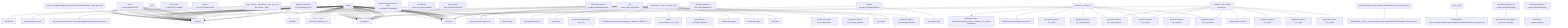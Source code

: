 graph TD
    app-mlperf-inference,d775cac873ee4231_(_cpp,_retinanet,_onnxruntime,_cpu,_test,_r5.0-dev_default,_offline_) --> detect,os
    get-sys-utils-cm,bc90993277e84b8e --> detect,os
    app-mlperf-inference,d775cac873ee4231_(_cpp,_retinanet,_onnxruntime,_cpu,_test,_r5.0-dev_default,_offline_) --> get,python
    get-mlperf-inference-src,4b57186581024797 --> detect,os
    get-mlperf-inference-src,4b57186581024797 --> get,python3
    get-mlperf-inference-src,4b57186581024797 --> get,git,repo,_branch.master,_repo.https://github.com/mlcommons/inference
    app-mlperf-inference,d775cac873ee4231_(_cpp,_retinanet,_onnxruntime,_cpu,_test,_r5.0-dev_default,_offline_) --> get,mlcommons,inference,src
    pull-git-repo,c23132ed65c4421d --> detect,os
    app-mlperf-inference,d775cac873ee4231_(_cpp,_retinanet,_onnxruntime,_cpu,_test,_r5.0-dev_default,_offline_) --> pull,git,repo
    get-mlperf-inference-utils,e341e5f86d8342e5 --> get,mlperf,inference,src
    app-mlperf-inference,d775cac873ee4231_(_cpp,_retinanet,_onnxruntime,_cpu,_test,_r5.0-dev_default,_offline_) --> get,mlperf,inference,utils
    app-mlperf-inference-mlcommons-cpp,bf62405e6c7a44bf_(_onnxruntime,_offline,_retinanet,_cpu_) --> detect,os
    detect-cpu,586c8a43320142f7 --> detect,os
    app-mlperf-inference-mlcommons-cpp,bf62405e6c7a44bf_(_onnxruntime,_offline,_retinanet,_cpu_) --> detect,cpu
    get-sys-utils-cm,bc90993277e84b8e --> detect,os
    get-mlperf-inference-loadgen,64c3d98d0ba04950 --> detect,os
    get-mlperf-inference-loadgen,64c3d98d0ba04950 --> get,python3
    get-mlperf-inference-loadgen,64c3d98d0ba04950 --> get,mlcommons,inference,src
    get-mlperf-inference-loadgen,64c3d98d0ba04950 --> get,compiler
    detect-cpu,586c8a43320142f7 --> detect,os
    get-cmake,52bf974d791b4fc8 --> detect,cpu
    get-mlperf-inference-loadgen,64c3d98d0ba04950 --> get,cmake
    get-generic-python-lib,94b62a682bc44791_(_package.wheel_) --> detect,os
    detect-cpu,586c8a43320142f7 --> detect,os
    get-generic-python-lib,94b62a682bc44791_(_package.wheel_) --> detect,cpu
    get-generic-python-lib,94b62a682bc44791_(_package.wheel_) --> get,python3
    get-generic-python-lib,94b62a682bc44791_(_pip_) --> detect,os
    detect-cpu,586c8a43320142f7 --> detect,os
    get-generic-python-lib,94b62a682bc44791_(_pip_) --> detect,cpu
    get-generic-python-lib,94b62a682bc44791_(_pip_) --> get,python3
    get-generic-python-lib,94b62a682bc44791_(_package.wheel_) --> get,generic-python-lib,_pip
    get-mlperf-inference-loadgen,64c3d98d0ba04950 --> get,generic-python-lib,_package.wheel
    get-generic-python-lib,94b62a682bc44791_(_pip_) --> get,python3
    get-mlperf-inference-loadgen,64c3d98d0ba04950 --> get,generic-python-lib,_pip
    get-generic-python-lib,94b62a682bc44791_(_package.pybind11_) --> detect,os
    detect-cpu,586c8a43320142f7 --> detect,os
    get-generic-python-lib,94b62a682bc44791_(_package.pybind11_) --> detect,cpu
    get-generic-python-lib,94b62a682bc44791_(_package.pybind11_) --> get,python3
    get-generic-python-lib,94b62a682bc44791_(_pip_) --> get,python3
    get-generic-python-lib,94b62a682bc44791_(_package.pybind11_) --> get,generic-python-lib,_pip
    get-mlperf-inference-loadgen,64c3d98d0ba04950 --> get,generic-python-lib,_package.pybind11
    get-generic-python-lib,94b62a682bc44791_(_package.setuptools_) --> detect,os
    detect-cpu,586c8a43320142f7 --> detect,os
    get-generic-python-lib,94b62a682bc44791_(_package.setuptools_) --> detect,cpu
    get-generic-python-lib,94b62a682bc44791_(_package.setuptools_) --> get,python3
    get-generic-python-lib,94b62a682bc44791_(_pip_) --> get,python3
    get-generic-python-lib,94b62a682bc44791_(_package.setuptools_) --> get,generic-python-lib,_pip
    get-mlperf-inference-loadgen,64c3d98d0ba04950 --> get,generic-python-lib,_package.setuptools
    app-mlperf-inference-mlcommons-cpp,bf62405e6c7a44bf_(_onnxruntime,_offline,_retinanet,_cpu_) --> get,loadgen
    app-mlperf-inference-mlcommons-cpp,bf62405e6c7a44bf_(_onnxruntime,_offline,_retinanet,_cpu_) --> get,mlcommons,inference,src
    get-onnxruntime-prebuilt,be02c84ff57c4244_(_cpu_) --> detect,os
    app-mlperf-inference-mlcommons-cpp,bf62405e6c7a44bf_(_onnxruntime,_offline,_retinanet,_cpu_) --> get,lib,onnxruntime,lang-cpp,_cpu
    get-preprocessed-dataset-openimages,9842f1be8cba4c7b_(_validation,_NCHW,_50_) --> get,python3
    get-dataset-openimages,0a9d49b644cf4142_(_validation,_50,_default-annotations_) --> get,python3
    get-generic-python-lib,94b62a682bc44791_(_requests_) --> detect,os
    detect-cpu,586c8a43320142f7 --> detect,os
    get-generic-python-lib,94b62a682bc44791_(_requests_) --> detect,cpu
    get-generic-python-lib,94b62a682bc44791_(_requests_) --> get,python3
    get-generic-python-lib,94b62a682bc44791_(_pip_) --> get,python3
    get-generic-python-lib,94b62a682bc44791_(_requests_) --> get,generic-python-lib,_pip
    get-dataset-openimages,0a9d49b644cf4142_(_validation,_50,_default-annotations_) --> get,generic-python-lib,_requests
    get-dataset-openimages,0a9d49b644cf4142_(_validation,_50,_default-annotations_) --> mlperf,inference,source
    get-generic-python-lib,94b62a682bc44791_(_boto3_) --> detect,os
    detect-cpu,586c8a43320142f7 --> detect,os
    get-generic-python-lib,94b62a682bc44791_(_boto3_) --> detect,cpu
    get-generic-python-lib,94b62a682bc44791_(_boto3_) --> get,python3
    get-generic-python-lib,94b62a682bc44791_(_pip_) --> get,python3
    get-generic-python-lib,94b62a682bc44791_(_boto3_) --> get,generic-python-lib,_pip
    get-dataset-openimages,0a9d49b644cf4142_(_validation,_50,_default-annotations_) --> get,generic-python-lib,_boto3
    get-generic-python-lib,94b62a682bc44791_(_tqdm_) --> detect,os
    detect-cpu,586c8a43320142f7 --> detect,os
    get-generic-python-lib,94b62a682bc44791_(_tqdm_) --> detect,cpu
    get-generic-python-lib,94b62a682bc44791_(_tqdm_) --> get,python3
    get-generic-python-lib,94b62a682bc44791_(_pip_) --> get,python3
    get-generic-python-lib,94b62a682bc44791_(_tqdm_) --> get,generic-python-lib,_pip
    get-dataset-openimages,0a9d49b644cf4142_(_validation,_50,_default-annotations_) --> get,generic-python-lib,_tqdm
    get-generic-python-lib,94b62a682bc44791_(_numpy_) --> detect,os
    detect-cpu,586c8a43320142f7 --> detect,os
    get-generic-python-lib,94b62a682bc44791_(_numpy_) --> detect,cpu
    get-generic-python-lib,94b62a682bc44791_(_numpy_) --> get,python3
    get-generic-python-lib,94b62a682bc44791_(_pip_) --> get,python3
    get-generic-python-lib,94b62a682bc44791_(_numpy_) --> get,generic-python-lib,_pip
    get-dataset-openimages,0a9d49b644cf4142_(_validation,_50,_default-annotations_) --> get,generic-python-lib,_numpy
    get-generic-python-lib,94b62a682bc44791_(_opencv-python_) --> detect,os
    detect-cpu,586c8a43320142f7 --> detect,os
    get-generic-python-lib,94b62a682bc44791_(_opencv-python_) --> detect,cpu
    get-generic-python-lib,94b62a682bc44791_(_opencv-python_) --> get,python3
    get-generic-python-lib,94b62a682bc44791_(_pip_) --> get,python3
    get-generic-python-lib,94b62a682bc44791_(_opencv-python_) --> get,generic-python-lib,_pip
    get-dataset-openimages,0a9d49b644cf4142_(_validation,_50,_default-annotations_) --> get,generic-python-lib,_opencv-python
    get-generic-python-lib,94b62a682bc44791_(_pandas_) --> detect,os
    detect-cpu,586c8a43320142f7 --> detect,os
    get-generic-python-lib,94b62a682bc44791_(_pandas_) --> detect,cpu
    get-generic-python-lib,94b62a682bc44791_(_pandas_) --> get,python3
    get-generic-python-lib,94b62a682bc44791_(_pip_) --> get,python3
    get-generic-python-lib,94b62a682bc44791_(_pandas_) --> get,generic-python-lib,_pip
    get-dataset-openimages,0a9d49b644cf4142_(_validation,_50,_default-annotations_) --> get,generic-python-lib,_pandas
    get-generic-python-lib,94b62a682bc44791_(_pycocotools_) --> detect,os
    detect-cpu,586c8a43320142f7 --> detect,os
    get-generic-python-lib,94b62a682bc44791_(_pycocotools_) --> detect,cpu
    get-generic-python-lib,94b62a682bc44791_(_pycocotools_) --> get,python3
    get-generic-python-lib,94b62a682bc44791_(_pip_) --> get,python3
    get-generic-python-lib,94b62a682bc44791_(_pycocotools_) --> get,generic-python-lib,_pip
    get-dataset-openimages,0a9d49b644cf4142_(_validation,_50,_default-annotations_) --> get,generic-python-lib,_pycocotools
    get-preprocessed-dataset-openimages,9842f1be8cba4c7b_(_validation,_NCHW,_50_) --> get,dataset,object-detection,openimages,original,_validation,_50,_default-annotations
    get-preprocessed-dataset-openimages,9842f1be8cba4c7b_(_validation,_NCHW,_50_) --> mlperf,mlcommons,inference,source,src
    get-generic-python-lib,94b62a682bc44791_(_pycocotools_) --> get,python3
    get-preprocessed-dataset-openimages,9842f1be8cba4c7b_(_validation,_NCHW,_50_) --> get,generic-python-lib,_pycocotools
    get-generic-python-lib,94b62a682bc44791_(_opencv-python_) --> get,python3
    get-preprocessed-dataset-openimages,9842f1be8cba4c7b_(_validation,_NCHW,_50_) --> get,generic-python-lib,_opencv-python
    get-generic-python-lib,94b62a682bc44791_(_pillow_) --> detect,os
    detect-cpu,586c8a43320142f7 --> detect,os
    get-generic-python-lib,94b62a682bc44791_(_pillow_) --> detect,cpu
    get-generic-python-lib,94b62a682bc44791_(_pillow_) --> get,python3
    get-generic-python-lib,94b62a682bc44791_(_pip_) --> get,python3
    get-generic-python-lib,94b62a682bc44791_(_pillow_) --> get,generic-python-lib,_pip
    get-preprocessed-dataset-openimages,9842f1be8cba4c7b_(_validation,_NCHW,_50_) --> get,generic-python-lib,_pillow
    get-generic-python-lib,94b62a682bc44791_(_package.ujson_) --> detect,os
    detect-cpu,586c8a43320142f7 --> detect,os
    get-generic-python-lib,94b62a682bc44791_(_package.ujson_) --> detect,cpu
    get-generic-python-lib,94b62a682bc44791_(_package.ujson_) --> get,python3
    get-generic-python-lib,94b62a682bc44791_(_pip_) --> get,python3
    get-generic-python-lib,94b62a682bc44791_(_package.ujson_) --> get,generic-python-lib,_pip
    get-preprocessed-dataset-openimages,9842f1be8cba4c7b_(_validation,_NCHW,_50_) --> get,generic-python-lib,_package.ujson
    get-generic-python-lib,94b62a682bc44791_(_numpy_) --> get,python3
    get-preprocessed-dataset-openimages,9842f1be8cba4c7b_(_validation,_NCHW,_50_) --> get,generic-python-lib,_numpy
    get-generic-python-lib,94b62a682bc44791_(_numpy_) --> get,python3
    get-preprocessed-dataset-openimages,9842f1be8cba4c7b_(_validation,_NCHW,_50_) --> get,generic-python-lib,_numpy
    app-mlperf-inference-mlcommons-cpp,bf62405e6c7a44bf_(_onnxruntime,_offline,_retinanet,_cpu_) --> get,dataset,preprocessed,openimages,_validation,_NCHW,_50
    download-file,9cdc8dc41aae437e_(_cmutil,_url.https://zenodo.org/record/6617879/files/resnext50_32x4d_fpn.onnx_) --> detect,os
    download-and-extract,c67e81a4ce2649f5_(_url.https://zenodo.org/record/6617879/files/resnext50_32x4d_fpn.onnx_) --> download,file,_cmutil,_url.https://zenodo.org/record/6617879/files/resnext50_32x4d_fpn.onnx
    get-ml-model-retinanet,427bc5665e4541c2_(_onnx,_fp32_) --> download-and-extract,_url.https://zenodo.org/record/6617879/files/resnext50_32x4d_fpn.onnx
    app-mlperf-inference-mlcommons-cpp,bf62405e6c7a44bf_(_onnxruntime,_offline,_retinanet,_cpu_) --> get,ml-model,retinanet,_onnx,_fp32
    generate-mlperf-inference-user-conf,3af4475745964b93 --> detect,os
    detect-cpu,586c8a43320142f7 --> detect,os
    generate-mlperf-inference-user-conf,3af4475745964b93 --> detect,cpu
    generate-mlperf-inference-user-conf,3af4475745964b93 --> get,python
    generate-mlperf-inference-user-conf,3af4475745964b93 --> get,mlcommons,inference,src
    get-mlperf-inference-sut-configs,c2fbf72009e2445b --> get,cache,dir,_name.mlperf-inference-sut-configs
    generate-mlperf-inference-user-conf,3af4475745964b93 --> get,sut,configs
    app-mlperf-inference-mlcommons-cpp,bf62405e6c7a44bf_(_onnxruntime,_offline,_retinanet,_cpu_) --> generate,user-conf,mlperf,inference
    detect-cpu,586c8a43320142f7 --> detect,os
    compile-program,c05042ba005a4bfa --> detect,cpu
    compile-program,c05042ba005a4bfa --> get,compiler
    detect-cpu,586c8a43320142f7 --> detect,os
    get-compiler-flags,31be8b74a69742f8 --> detect,cpu
    compile-program,c05042ba005a4bfa --> get,compiler-flags
    app-mlperf-inference-mlcommons-cpp,bf62405e6c7a44bf_(_onnxruntime,_offline,_retinanet,_cpu_) --> compile,cpp-program
    detect-cpu,586c8a43320142f7 --> detect,os
    benchmark-program,19f369ef47084895 --> detect,cpu
    benchmark-program-mlperf,cfff0132a8aa4018 --> benchmark-program,program
    app-mlperf-inference-mlcommons-cpp,bf62405e6c7a44bf_(_onnxruntime,_offline,_retinanet,_cpu_) --> benchmark-mlperf